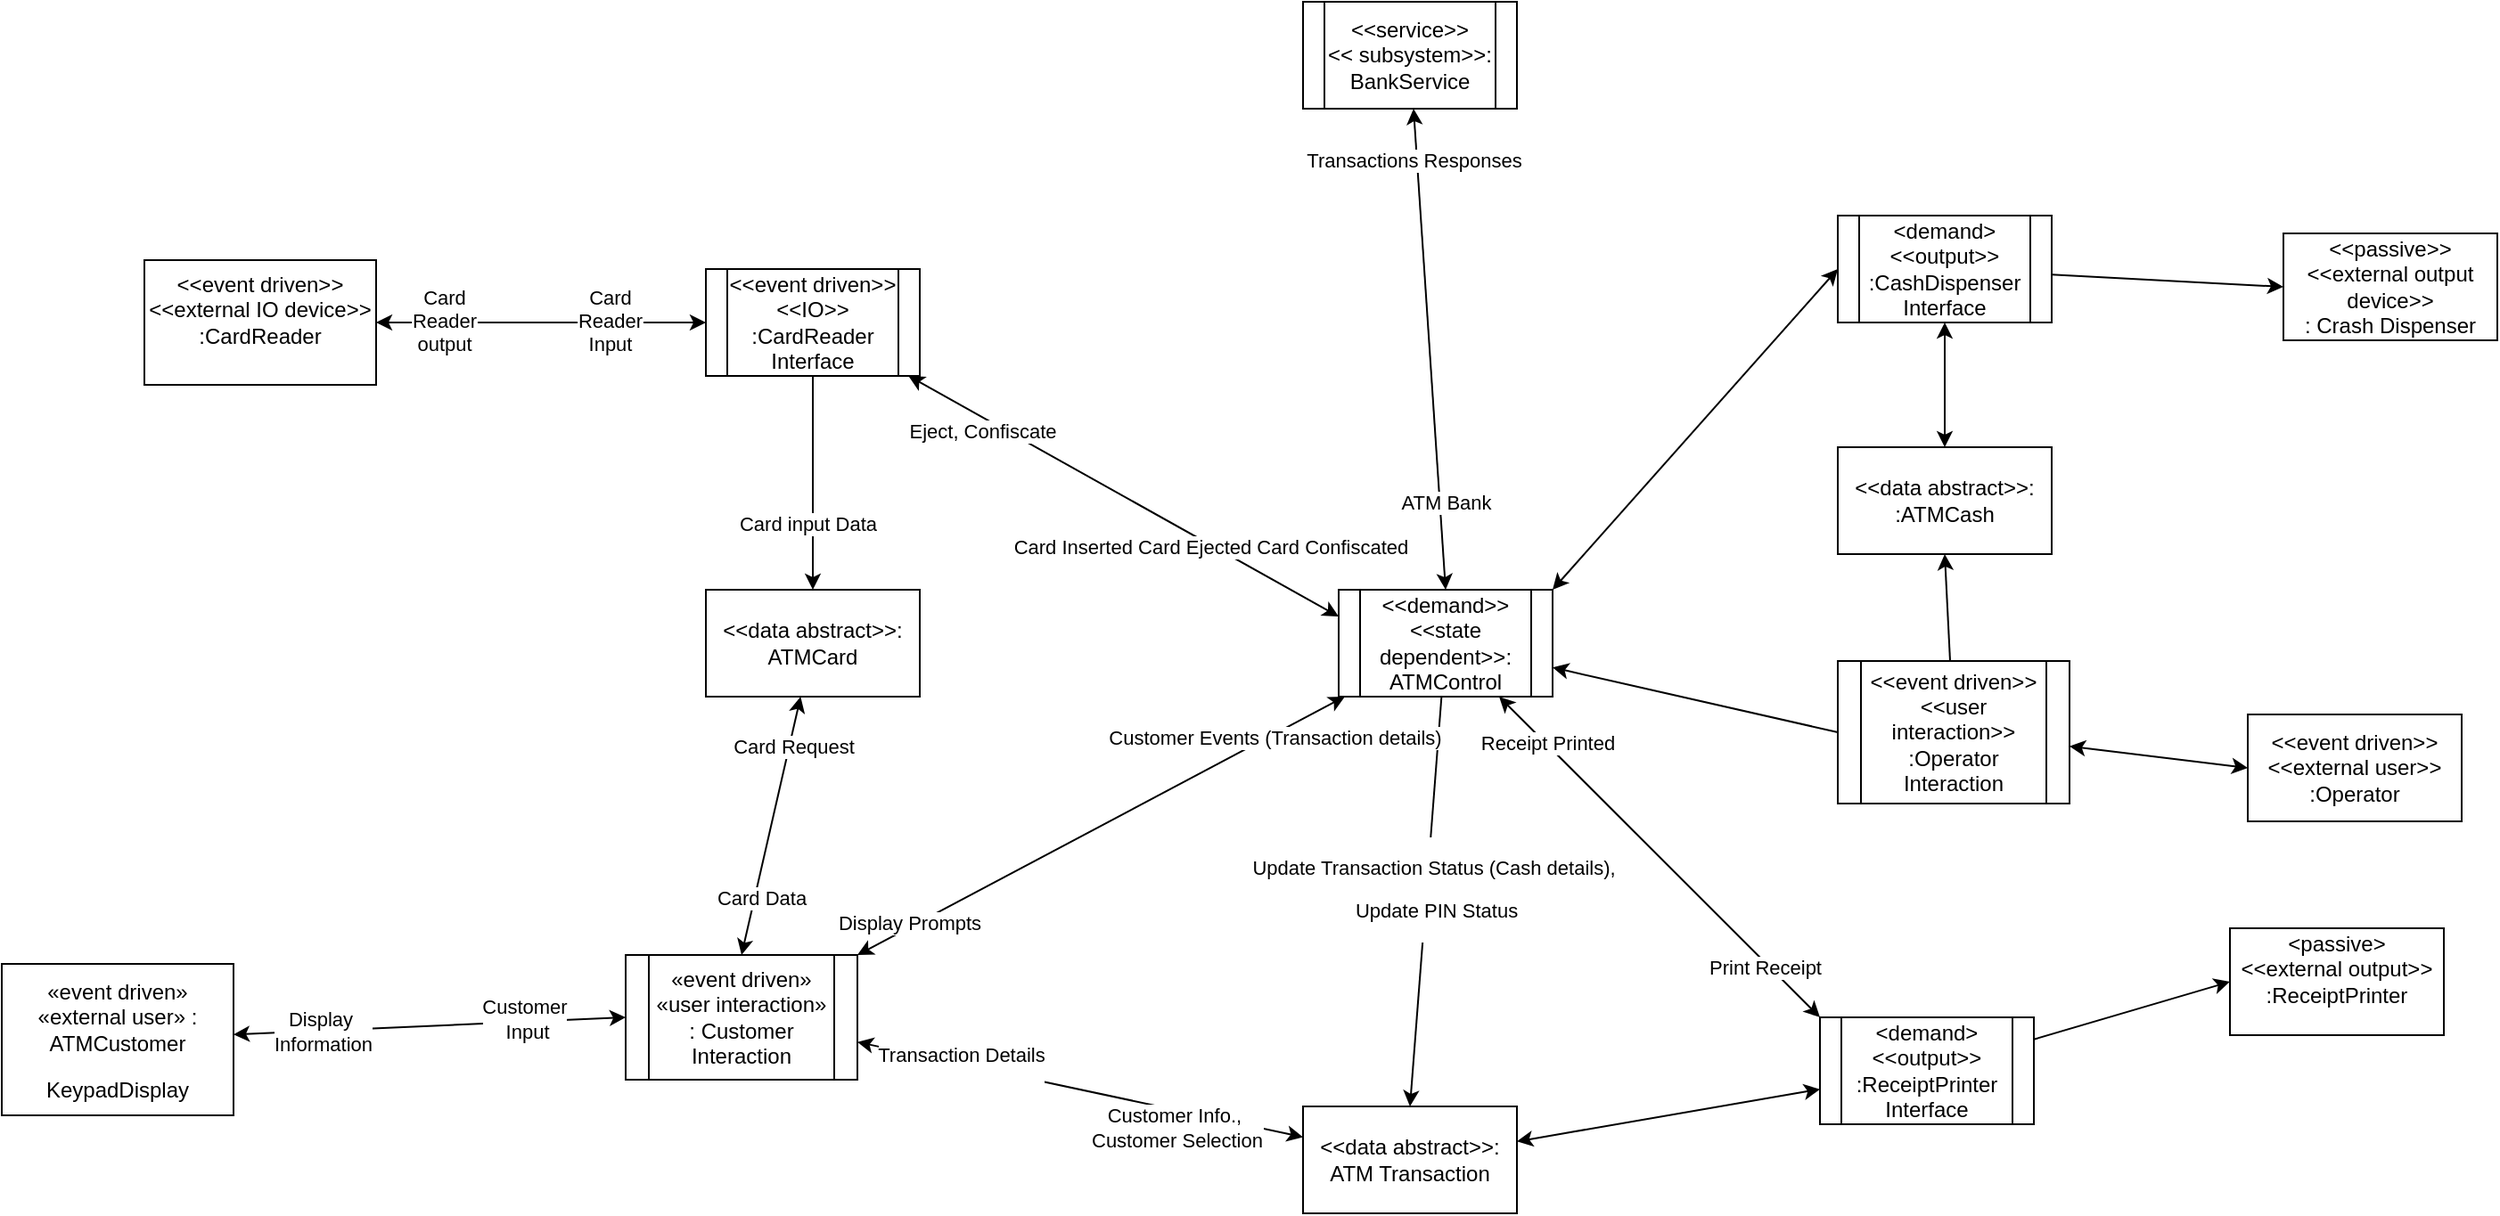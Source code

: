 <mxfile version="22.1.3" type="github">
  <diagram name="Page-1" id="hLiTu2Dh88gtfW-2VZtG">
    <mxGraphModel dx="2212" dy="708" grid="1" gridSize="10" guides="1" tooltips="1" connect="1" arrows="1" fold="1" page="1" pageScale="1" pageWidth="850" pageHeight="1100" math="0" shadow="0">
      <root>
        <mxCell id="0" />
        <mxCell id="1" parent="0" />
        <mxCell id="sQFs4zmdVKK1XuDmlO7O-4" style="rounded=0;orthogonalLoop=1;jettySize=auto;html=1;entryX=0.5;entryY=0;entryDx=0;entryDy=0;endArrow=classic;endFill=1;" parent="1" source="sQFs4zmdVKK1XuDmlO7O-1" target="sQFs4zmdVKK1XuDmlO7O-3" edge="1">
          <mxGeometry relative="1" as="geometry" />
        </mxCell>
        <mxCell id="sQFs4zmdVKK1XuDmlO7O-6" value="&lt;p&gt;Update Transaction Status (Cash details),&lt;/p&gt;&lt;p&gt;&amp;nbsp;Update PIN Status &lt;/p&gt;" style="edgeLabel;html=1;align=center;verticalAlign=middle;resizable=0;points=[];" parent="sQFs4zmdVKK1XuDmlO7O-4" vertex="1" connectable="0">
          <mxGeometry x="-0.064" y="3" relative="1" as="geometry">
            <mxPoint as="offset" />
          </mxGeometry>
        </mxCell>
        <mxCell id="sQFs4zmdVKK1XuDmlO7O-18" style="rounded=0;orthogonalLoop=1;jettySize=auto;html=1;entryX=0;entryY=0;entryDx=0;entryDy=0;startArrow=classic;startFill=1;" parent="1" source="sQFs4zmdVKK1XuDmlO7O-1" target="sQFs4zmdVKK1XuDmlO7O-15" edge="1">
          <mxGeometry relative="1" as="geometry" />
        </mxCell>
        <mxCell id="u96ek8NzeCGu-0_YFJXn-3" value="Receipt Printed" style="edgeLabel;html=1;align=center;verticalAlign=middle;resizable=0;points=[];" vertex="1" connectable="0" parent="sQFs4zmdVKK1XuDmlO7O-18">
          <mxGeometry x="-0.704" y="1" relative="1" as="geometry">
            <mxPoint as="offset" />
          </mxGeometry>
        </mxCell>
        <mxCell id="u96ek8NzeCGu-0_YFJXn-4" value="Print Receipt" style="edgeLabel;html=1;align=center;verticalAlign=middle;resizable=0;points=[];" vertex="1" connectable="0" parent="sQFs4zmdVKK1XuDmlO7O-18">
          <mxGeometry x="0.669" y="-2" relative="1" as="geometry">
            <mxPoint as="offset" />
          </mxGeometry>
        </mxCell>
        <mxCell id="sQFs4zmdVKK1XuDmlO7O-34" style="rounded=0;orthogonalLoop=1;jettySize=auto;html=1;entryX=1;entryY=0;entryDx=0;entryDy=0;startArrow=classic;startFill=1;" parent="1" source="sQFs4zmdVKK1XuDmlO7O-1" target="sQFs4zmdVKK1XuDmlO7O-9" edge="1">
          <mxGeometry relative="1" as="geometry" />
        </mxCell>
        <mxCell id="u96ek8NzeCGu-0_YFJXn-1" value="Customer Events (Transaction details)" style="edgeLabel;html=1;align=center;verticalAlign=middle;resizable=0;points=[];" vertex="1" connectable="0" parent="sQFs4zmdVKK1XuDmlO7O-34">
          <mxGeometry x="-0.702" y="1" relative="1" as="geometry">
            <mxPoint as="offset" />
          </mxGeometry>
        </mxCell>
        <mxCell id="u96ek8NzeCGu-0_YFJXn-2" value="Display Prompts" style="edgeLabel;html=1;align=center;verticalAlign=middle;resizable=0;points=[];" vertex="1" connectable="0" parent="sQFs4zmdVKK1XuDmlO7O-34">
          <mxGeometry x="0.781" y="-3" relative="1" as="geometry">
            <mxPoint as="offset" />
          </mxGeometry>
        </mxCell>
        <mxCell id="sQFs4zmdVKK1XuDmlO7O-35" style="rounded=0;orthogonalLoop=1;jettySize=auto;html=1;entryX=0;entryY=0.5;entryDx=0;entryDy=0;startArrow=classic;startFill=1;endArrow=none;endFill=0;" parent="1" source="sQFs4zmdVKK1XuDmlO7O-1" target="sQFs4zmdVKK1XuDmlO7O-19" edge="1">
          <mxGeometry relative="1" as="geometry" />
        </mxCell>
        <mxCell id="sQFs4zmdVKK1XuDmlO7O-1" value="&lt;div&gt;&amp;lt;&amp;lt;demand&amp;gt;&amp;gt;&lt;/div&gt;&lt;div&gt;&amp;lt;&amp;lt;state dependent&amp;gt;&amp;gt;: ATMControl&lt;br&gt;&lt;/div&gt;" style="shape=process;whiteSpace=wrap;html=1;backgroundOutline=1;" parent="1" vertex="1">
          <mxGeometry x="410" y="340" width="120" height="60" as="geometry" />
        </mxCell>
        <mxCell id="sQFs4zmdVKK1XuDmlO7O-10" value="" style="rounded=0;orthogonalLoop=1;jettySize=auto;html=1;startArrow=classic;startFill=1;" parent="1" source="sQFs4zmdVKK1XuDmlO7O-3" target="sQFs4zmdVKK1XuDmlO7O-9" edge="1">
          <mxGeometry relative="1" as="geometry" />
        </mxCell>
        <mxCell id="sQFs4zmdVKK1XuDmlO7O-11" value="&lt;p&gt;Transaction Details&lt;/p&gt;" style="edgeLabel;html=1;align=center;verticalAlign=middle;resizable=0;points=[];" parent="sQFs4zmdVKK1XuDmlO7O-10" vertex="1" connectable="0">
          <mxGeometry x="0.747" y="-2" relative="1" as="geometry">
            <mxPoint x="26" y="2" as="offset" />
          </mxGeometry>
        </mxCell>
        <mxCell id="sQFs4zmdVKK1XuDmlO7O-12" value="&lt;div&gt;Customer Info.,&amp;nbsp;&lt;/div&gt;&lt;div&gt;Customer Selection &lt;/div&gt;" style="edgeLabel;html=1;align=center;verticalAlign=middle;resizable=0;points=[];" parent="sQFs4zmdVKK1XuDmlO7O-10" vertex="1" connectable="0">
          <mxGeometry x="-0.811" y="2" relative="1" as="geometry">
            <mxPoint x="-47" y="-2" as="offset" />
          </mxGeometry>
        </mxCell>
        <mxCell id="sQFs4zmdVKK1XuDmlO7O-16" value="" style="rounded=0;orthogonalLoop=1;jettySize=auto;html=1;startArrow=classic;startFill=1;" parent="1" source="sQFs4zmdVKK1XuDmlO7O-3" target="sQFs4zmdVKK1XuDmlO7O-15" edge="1">
          <mxGeometry relative="1" as="geometry" />
        </mxCell>
        <mxCell id="sQFs4zmdVKK1XuDmlO7O-3" value="&amp;lt;&amp;lt;data abstract&amp;gt;&amp;gt;: ATM Transaction" style="rounded=0;whiteSpace=wrap;html=1;" parent="1" vertex="1">
          <mxGeometry x="390" y="630" width="120" height="60" as="geometry" />
        </mxCell>
        <mxCell id="sQFs4zmdVKK1XuDmlO7O-9" value="&lt;p&gt;«event driven» «user interaction» : Customer Interaction&lt;/p&gt;" style="shape=process;whiteSpace=wrap;html=1;backgroundOutline=1;rounded=0;" parent="1" vertex="1">
          <mxGeometry x="10" y="545" width="130" height="70" as="geometry" />
        </mxCell>
        <mxCell id="sQFs4zmdVKK1XuDmlO7O-47" style="rounded=0;orthogonalLoop=1;jettySize=auto;html=1;entryX=0;entryY=0.5;entryDx=0;entryDy=0;" parent="1" source="sQFs4zmdVKK1XuDmlO7O-15" target="sQFs4zmdVKK1XuDmlO7O-32" edge="1">
          <mxGeometry relative="1" as="geometry" />
        </mxCell>
        <mxCell id="sQFs4zmdVKK1XuDmlO7O-15" value="&lt;div&gt;&amp;lt;demand&amp;gt;&lt;/div&gt;&lt;div&gt;&amp;lt;&amp;lt;output&amp;gt;&amp;gt;&lt;br&gt;&lt;/div&gt;&lt;div&gt;:ReceiptPrinter&lt;/div&gt;&lt;div&gt;Interface&lt;br&gt;&lt;/div&gt;" style="shape=process;whiteSpace=wrap;html=1;backgroundOutline=1;rounded=0;" parent="1" vertex="1">
          <mxGeometry x="680" y="580" width="120" height="60" as="geometry" />
        </mxCell>
        <mxCell id="sQFs4zmdVKK1XuDmlO7O-39" style="rounded=0;orthogonalLoop=1;jettySize=auto;html=1;entryX=0.5;entryY=1;entryDx=0;entryDy=0;" parent="1" source="sQFs4zmdVKK1XuDmlO7O-19" target="sQFs4zmdVKK1XuDmlO7O-21" edge="1">
          <mxGeometry relative="1" as="geometry" />
        </mxCell>
        <mxCell id="sQFs4zmdVKK1XuDmlO7O-44" style="rounded=0;orthogonalLoop=1;jettySize=auto;html=1;entryX=0;entryY=0.5;entryDx=0;entryDy=0;startArrow=classic;startFill=1;" parent="1" source="sQFs4zmdVKK1XuDmlO7O-19" target="sQFs4zmdVKK1XuDmlO7O-31" edge="1">
          <mxGeometry relative="1" as="geometry" />
        </mxCell>
        <mxCell id="sQFs4zmdVKK1XuDmlO7O-19" value="&lt;div&gt;&amp;lt;&amp;lt;event driven&amp;gt;&amp;gt;&lt;/div&gt;&lt;div&gt;&amp;lt;&amp;lt;user interaction&amp;gt;&amp;gt; :Operator&lt;/div&gt;&lt;div&gt;Interaction&lt;br&gt;&lt;/div&gt;" style="shape=process;whiteSpace=wrap;html=1;backgroundOutline=1;rounded=0;" parent="1" vertex="1">
          <mxGeometry x="690" y="380" width="130" height="80" as="geometry" />
        </mxCell>
        <mxCell id="sQFs4zmdVKK1XuDmlO7O-40" style="rounded=0;orthogonalLoop=1;jettySize=auto;html=1;entryX=0.5;entryY=0;entryDx=0;entryDy=0;startArrow=classic;startFill=1;" parent="1" source="sQFs4zmdVKK1XuDmlO7O-20" target="sQFs4zmdVKK1XuDmlO7O-21" edge="1">
          <mxGeometry relative="1" as="geometry" />
        </mxCell>
        <mxCell id="sQFs4zmdVKK1XuDmlO7O-41" style="rounded=0;orthogonalLoop=1;jettySize=auto;html=1;entryX=1;entryY=0;entryDx=0;entryDy=0;startArrow=classic;startFill=1;exitX=0;exitY=0.5;exitDx=0;exitDy=0;" parent="1" source="sQFs4zmdVKK1XuDmlO7O-20" target="sQFs4zmdVKK1XuDmlO7O-1" edge="1">
          <mxGeometry relative="1" as="geometry" />
        </mxCell>
        <mxCell id="sQFs4zmdVKK1XuDmlO7O-43" style="rounded=0;orthogonalLoop=1;jettySize=auto;html=1;entryX=0;entryY=0.5;entryDx=0;entryDy=0;" parent="1" source="sQFs4zmdVKK1XuDmlO7O-20" target="sQFs4zmdVKK1XuDmlO7O-30" edge="1">
          <mxGeometry relative="1" as="geometry" />
        </mxCell>
        <mxCell id="sQFs4zmdVKK1XuDmlO7O-20" value="&lt;div&gt;&amp;lt;demand&amp;gt;&lt;/div&gt;&lt;div&gt;&amp;lt;&amp;lt;output&amp;gt;&amp;gt;&lt;br&gt;&lt;/div&gt;&lt;div&gt;:CashDispenser&lt;/div&gt;&lt;div&gt;Interface&lt;br&gt;&lt;/div&gt;" style="shape=process;whiteSpace=wrap;html=1;backgroundOutline=1;rounded=0;" parent="1" vertex="1">
          <mxGeometry x="690" y="130" width="120" height="60" as="geometry" />
        </mxCell>
        <mxCell id="sQFs4zmdVKK1XuDmlO7O-21" value="&amp;lt;&amp;lt;data abstract&amp;gt;&amp;gt;: :ATMCash" style="rounded=0;whiteSpace=wrap;html=1;" parent="1" vertex="1">
          <mxGeometry x="690" y="260" width="120" height="60" as="geometry" />
        </mxCell>
        <mxCell id="sQFs4zmdVKK1XuDmlO7O-36" style="rounded=0;orthogonalLoop=1;jettySize=auto;html=1;entryX=0;entryY=0.25;entryDx=0;entryDy=0;startArrow=classic;startFill=1;" parent="1" source="sQFs4zmdVKK1XuDmlO7O-22" target="sQFs4zmdVKK1XuDmlO7O-1" edge="1">
          <mxGeometry relative="1" as="geometry" />
        </mxCell>
        <mxCell id="u96ek8NzeCGu-0_YFJXn-8" value="Card Inserted Card Ejected Card Confiscated" style="edgeLabel;html=1;align=center;verticalAlign=middle;resizable=0;points=[];" vertex="1" connectable="0" parent="sQFs4zmdVKK1XuDmlO7O-36">
          <mxGeometry x="0.641" relative="1" as="geometry">
            <mxPoint x="-29" y="-15" as="offset" />
          </mxGeometry>
        </mxCell>
        <mxCell id="u96ek8NzeCGu-0_YFJXn-9" value="Eject, Confiscate" style="edgeLabel;html=1;align=center;verticalAlign=middle;resizable=0;points=[];" vertex="1" connectable="0" parent="sQFs4zmdVKK1XuDmlO7O-36">
          <mxGeometry x="-0.747" y="2" relative="1" as="geometry">
            <mxPoint x="10" y="15" as="offset" />
          </mxGeometry>
        </mxCell>
        <mxCell id="sQFs4zmdVKK1XuDmlO7O-37" style="rounded=0;orthogonalLoop=1;jettySize=auto;html=1;entryX=0.5;entryY=0;entryDx=0;entryDy=0;" parent="1" source="sQFs4zmdVKK1XuDmlO7O-22" target="sQFs4zmdVKK1XuDmlO7O-25" edge="1">
          <mxGeometry relative="1" as="geometry" />
        </mxCell>
        <mxCell id="u96ek8NzeCGu-0_YFJXn-7" value="Card input Data" style="edgeLabel;html=1;align=center;verticalAlign=middle;resizable=0;points=[];" vertex="1" connectable="0" parent="sQFs4zmdVKK1XuDmlO7O-37">
          <mxGeometry x="0.386" y="-3" relative="1" as="geometry">
            <mxPoint as="offset" />
          </mxGeometry>
        </mxCell>
        <mxCell id="sQFs4zmdVKK1XuDmlO7O-46" style="rounded=0;orthogonalLoop=1;jettySize=auto;html=1;entryX=1;entryY=0.5;entryDx=0;entryDy=0;startArrow=classic;startFill=1;" parent="1" source="sQFs4zmdVKK1XuDmlO7O-22" target="sQFs4zmdVKK1XuDmlO7O-29" edge="1">
          <mxGeometry relative="1" as="geometry" />
        </mxCell>
        <mxCell id="u96ek8NzeCGu-0_YFJXn-10" value="&lt;div&gt;Card&lt;/div&gt;&lt;div&gt;Reader&lt;/div&gt;&lt;div&gt;Input&lt;br&gt;&lt;/div&gt;" style="edgeLabel;html=1;align=center;verticalAlign=middle;resizable=0;points=[];" vertex="1" connectable="0" parent="sQFs4zmdVKK1XuDmlO7O-46">
          <mxGeometry x="-0.416" y="-1" relative="1" as="geometry">
            <mxPoint as="offset" />
          </mxGeometry>
        </mxCell>
        <mxCell id="u96ek8NzeCGu-0_YFJXn-11" value="&lt;div&gt;Card&lt;/div&gt;&lt;div&gt;Reader&lt;/div&gt;&lt;div&gt;output&lt;br&gt;&lt;/div&gt;" style="edgeLabel;html=1;align=center;verticalAlign=middle;resizable=0;points=[];" vertex="1" connectable="0" parent="sQFs4zmdVKK1XuDmlO7O-46">
          <mxGeometry x="0.67" y="-1" relative="1" as="geometry">
            <mxPoint x="7" as="offset" />
          </mxGeometry>
        </mxCell>
        <mxCell id="sQFs4zmdVKK1XuDmlO7O-22" value="&lt;div&gt;&amp;lt;&amp;lt;event driven&amp;gt;&amp;gt;&lt;/div&gt;&lt;div&gt;&amp;lt;&amp;lt;IO&amp;gt;&amp;gt; :CardReader&lt;/div&gt;&lt;div&gt;Interface&lt;br&gt;&lt;/div&gt;" style="shape=process;whiteSpace=wrap;html=1;backgroundOutline=1;rounded=0;" parent="1" vertex="1">
          <mxGeometry x="55" y="160" width="120" height="60" as="geometry" />
        </mxCell>
        <mxCell id="sQFs4zmdVKK1XuDmlO7O-38" style="rounded=0;orthogonalLoop=1;jettySize=auto;html=1;entryX=0.5;entryY=0;entryDx=0;entryDy=0;startArrow=classic;startFill=1;" parent="1" source="sQFs4zmdVKK1XuDmlO7O-25" target="sQFs4zmdVKK1XuDmlO7O-9" edge="1">
          <mxGeometry relative="1" as="geometry" />
        </mxCell>
        <mxCell id="u96ek8NzeCGu-0_YFJXn-5" value="Card Data" style="edgeLabel;html=1;align=center;verticalAlign=middle;resizable=0;points=[];" vertex="1" connectable="0" parent="sQFs4zmdVKK1XuDmlO7O-38">
          <mxGeometry x="0.537" y="3" relative="1" as="geometry">
            <mxPoint as="offset" />
          </mxGeometry>
        </mxCell>
        <mxCell id="u96ek8NzeCGu-0_YFJXn-6" value="Card Request" style="edgeLabel;html=1;align=center;verticalAlign=middle;resizable=0;points=[];" vertex="1" connectable="0" parent="sQFs4zmdVKK1XuDmlO7O-38">
          <mxGeometry x="-0.631" y="2" relative="1" as="geometry">
            <mxPoint as="offset" />
          </mxGeometry>
        </mxCell>
        <mxCell id="sQFs4zmdVKK1XuDmlO7O-25" value="&amp;lt;&amp;lt;data abstract&amp;gt;&amp;gt;: ATMCard" style="rounded=0;whiteSpace=wrap;html=1;" parent="1" vertex="1">
          <mxGeometry x="55" y="340" width="120" height="60" as="geometry" />
        </mxCell>
        <mxCell id="sQFs4zmdVKK1XuDmlO7O-45" style="rounded=0;orthogonalLoop=1;jettySize=auto;html=1;entryX=0;entryY=0.5;entryDx=0;entryDy=0;startArrow=classic;startFill=1;" parent="1" source="sQFs4zmdVKK1XuDmlO7O-28" target="sQFs4zmdVKK1XuDmlO7O-9" edge="1">
          <mxGeometry relative="1" as="geometry" />
        </mxCell>
        <mxCell id="u96ek8NzeCGu-0_YFJXn-12" value="&lt;div&gt;Customer&lt;/div&gt;&lt;div&gt;&amp;nbsp;Input&lt;/div&gt;" style="edgeLabel;html=1;align=center;verticalAlign=middle;resizable=0;points=[];" vertex="1" connectable="0" parent="sQFs4zmdVKK1XuDmlO7O-45">
          <mxGeometry x="0.684" y="-3" relative="1" as="geometry">
            <mxPoint x="-23" y="-4" as="offset" />
          </mxGeometry>
        </mxCell>
        <mxCell id="u96ek8NzeCGu-0_YFJXn-13" value="&lt;div&gt;Display&amp;nbsp;&lt;/div&gt;&lt;div&gt;Information&lt;/div&gt;" style="edgeLabel;html=1;align=center;verticalAlign=middle;resizable=0;points=[];" vertex="1" connectable="0" parent="sQFs4zmdVKK1XuDmlO7O-45">
          <mxGeometry x="-0.692" y="3" relative="1" as="geometry">
            <mxPoint x="16" y="3" as="offset" />
          </mxGeometry>
        </mxCell>
        <mxCell id="sQFs4zmdVKK1XuDmlO7O-28" value="&lt;p&gt;«event driven» «external user» : ATMCustomer&lt;/p&gt;&lt;p&gt;KeypadDisplay&lt;br&gt;&lt;/p&gt;" style="rounded=0;whiteSpace=wrap;html=1;" parent="1" vertex="1">
          <mxGeometry x="-340" y="550" width="130" height="85" as="geometry" />
        </mxCell>
        <mxCell id="sQFs4zmdVKK1XuDmlO7O-29" value="&lt;div&gt;&amp;lt;&amp;lt;event driven&amp;gt;&amp;gt;&lt;/div&gt;&lt;div&gt;&amp;lt;&amp;lt;external IO device&amp;gt;&amp;gt; :CardReader&lt;/div&gt;&lt;div&gt;&lt;br&gt;&lt;/div&gt;" style="rounded=0;whiteSpace=wrap;html=1;" parent="1" vertex="1">
          <mxGeometry x="-260" y="155" width="130" height="70" as="geometry" />
        </mxCell>
        <mxCell id="sQFs4zmdVKK1XuDmlO7O-30" value="&lt;div&gt;&amp;lt;&amp;lt;passive&amp;gt;&amp;gt;&lt;/div&gt;&lt;div&gt;&amp;lt;&amp;lt;external output device&amp;gt;&amp;gt;&lt;br&gt;&lt;/div&gt;&lt;div&gt;: Crash Dispenser&lt;/div&gt;" style="rounded=0;whiteSpace=wrap;html=1;" parent="1" vertex="1">
          <mxGeometry x="940" y="140" width="120" height="60" as="geometry" />
        </mxCell>
        <mxCell id="sQFs4zmdVKK1XuDmlO7O-31" value="&lt;div&gt;&amp;lt;&amp;lt;event driven&amp;gt;&amp;gt;&lt;/div&gt;&lt;div&gt;&amp;lt;&amp;lt;external user&amp;gt;&amp;gt; :Operator&lt;/div&gt;" style="rounded=0;whiteSpace=wrap;html=1;" parent="1" vertex="1">
          <mxGeometry x="920" y="410" width="120" height="60" as="geometry" />
        </mxCell>
        <mxCell id="sQFs4zmdVKK1XuDmlO7O-32" value="&lt;div&gt;&amp;lt;passive&amp;gt;&lt;/div&gt;&lt;div&gt;&amp;lt;&amp;lt;external output&amp;gt;&amp;gt;&lt;br&gt;&lt;/div&gt;&lt;div&gt;:ReceiptPrinter&lt;/div&gt;&lt;div&gt;&lt;br&gt;&lt;/div&gt;" style="rounded=0;whiteSpace=wrap;html=1;" parent="1" vertex="1">
          <mxGeometry x="910" y="530" width="120" height="60" as="geometry" />
        </mxCell>
        <mxCell id="sQFs4zmdVKK1XuDmlO7O-42" style="rounded=0;orthogonalLoop=1;jettySize=auto;html=1;entryX=0.5;entryY=0;entryDx=0;entryDy=0;startArrow=classic;startFill=1;" parent="1" source="sQFs4zmdVKK1XuDmlO7O-33" target="sQFs4zmdVKK1XuDmlO7O-1" edge="1">
          <mxGeometry relative="1" as="geometry" />
        </mxCell>
        <mxCell id="u96ek8NzeCGu-0_YFJXn-14" value="ATM Bank" style="edgeLabel;html=1;align=center;verticalAlign=middle;resizable=0;points=[];" vertex="1" connectable="0" parent="sQFs4zmdVKK1XuDmlO7O-42">
          <mxGeometry x="-0.758" y="2" relative="1" as="geometry">
            <mxPoint x="14" y="188" as="offset" />
          </mxGeometry>
        </mxCell>
        <mxCell id="u96ek8NzeCGu-0_YFJXn-15" value="Transactions Responses" style="edgeLabel;html=1;align=center;verticalAlign=middle;resizable=0;points=[];" vertex="1" connectable="0" parent="sQFs4zmdVKK1XuDmlO7O-42">
          <mxGeometry x="-0.789" y="-2" relative="1" as="geometry">
            <mxPoint as="offset" />
          </mxGeometry>
        </mxCell>
        <mxCell id="sQFs4zmdVKK1XuDmlO7O-33" value="&lt;div&gt;&amp;lt;&amp;lt;service&amp;gt;&amp;gt;&lt;/div&gt;&lt;div&gt;&amp;lt;&amp;lt; subsystem&amp;gt;&amp;gt;: BankService&lt;br&gt;&lt;/div&gt;" style="shape=process;whiteSpace=wrap;html=1;backgroundOutline=1;" parent="1" vertex="1">
          <mxGeometry x="390" y="10" width="120" height="60" as="geometry" />
        </mxCell>
      </root>
    </mxGraphModel>
  </diagram>
</mxfile>
